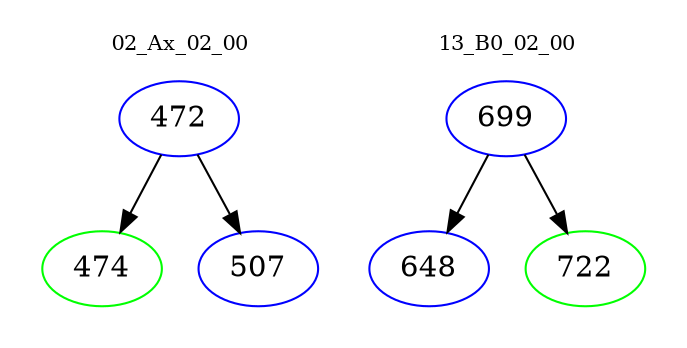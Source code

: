 digraph{
subgraph cluster_0 {
color = white
label = "02_Ax_02_00";
fontsize=10;
T0_472 [label="472", color="blue"]
T0_472 -> T0_474 [color="black"]
T0_474 [label="474", color="green"]
T0_472 -> T0_507 [color="black"]
T0_507 [label="507", color="blue"]
}
subgraph cluster_1 {
color = white
label = "13_B0_02_00";
fontsize=10;
T1_699 [label="699", color="blue"]
T1_699 -> T1_648 [color="black"]
T1_648 [label="648", color="blue"]
T1_699 -> T1_722 [color="black"]
T1_722 [label="722", color="green"]
}
}
